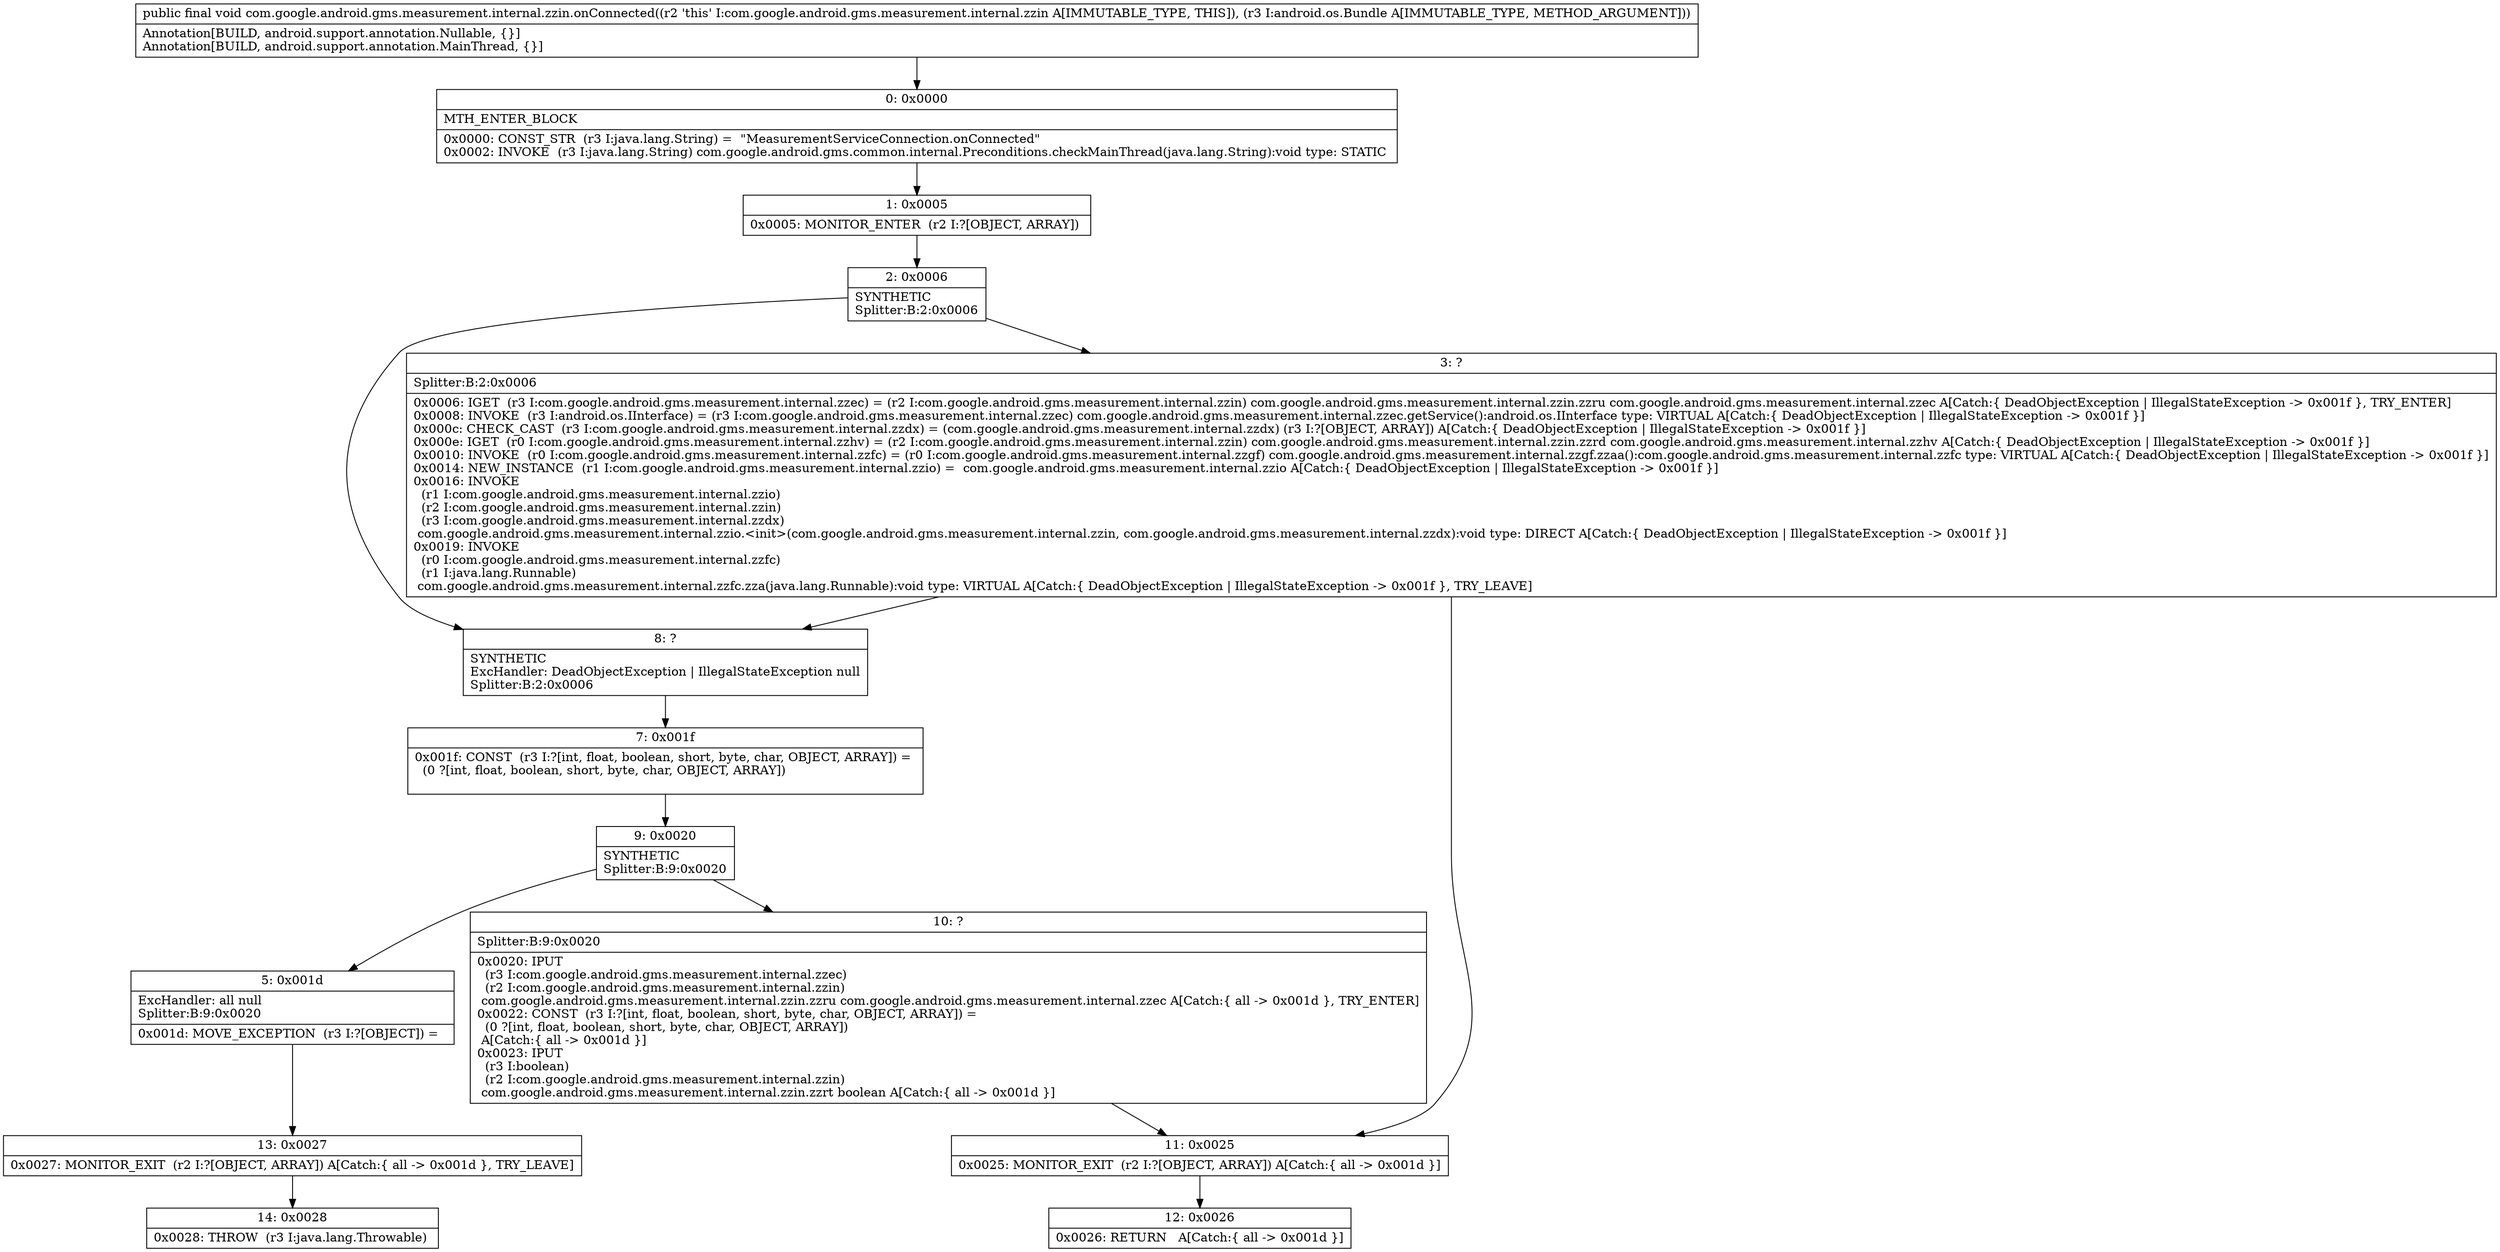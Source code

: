 digraph "CFG forcom.google.android.gms.measurement.internal.zzin.onConnected(Landroid\/os\/Bundle;)V" {
Node_0 [shape=record,label="{0\:\ 0x0000|MTH_ENTER_BLOCK\l|0x0000: CONST_STR  (r3 I:java.lang.String) =  \"MeasurementServiceConnection.onConnected\" \l0x0002: INVOKE  (r3 I:java.lang.String) com.google.android.gms.common.internal.Preconditions.checkMainThread(java.lang.String):void type: STATIC \l}"];
Node_1 [shape=record,label="{1\:\ 0x0005|0x0005: MONITOR_ENTER  (r2 I:?[OBJECT, ARRAY]) \l}"];
Node_2 [shape=record,label="{2\:\ 0x0006|SYNTHETIC\lSplitter:B:2:0x0006\l}"];
Node_3 [shape=record,label="{3\:\ ?|Splitter:B:2:0x0006\l|0x0006: IGET  (r3 I:com.google.android.gms.measurement.internal.zzec) = (r2 I:com.google.android.gms.measurement.internal.zzin) com.google.android.gms.measurement.internal.zzin.zzru com.google.android.gms.measurement.internal.zzec A[Catch:\{ DeadObjectException \| IllegalStateException \-\> 0x001f \}, TRY_ENTER]\l0x0008: INVOKE  (r3 I:android.os.IInterface) = (r3 I:com.google.android.gms.measurement.internal.zzec) com.google.android.gms.measurement.internal.zzec.getService():android.os.IInterface type: VIRTUAL A[Catch:\{ DeadObjectException \| IllegalStateException \-\> 0x001f \}]\l0x000c: CHECK_CAST  (r3 I:com.google.android.gms.measurement.internal.zzdx) = (com.google.android.gms.measurement.internal.zzdx) (r3 I:?[OBJECT, ARRAY]) A[Catch:\{ DeadObjectException \| IllegalStateException \-\> 0x001f \}]\l0x000e: IGET  (r0 I:com.google.android.gms.measurement.internal.zzhv) = (r2 I:com.google.android.gms.measurement.internal.zzin) com.google.android.gms.measurement.internal.zzin.zzrd com.google.android.gms.measurement.internal.zzhv A[Catch:\{ DeadObjectException \| IllegalStateException \-\> 0x001f \}]\l0x0010: INVOKE  (r0 I:com.google.android.gms.measurement.internal.zzfc) = (r0 I:com.google.android.gms.measurement.internal.zzgf) com.google.android.gms.measurement.internal.zzgf.zzaa():com.google.android.gms.measurement.internal.zzfc type: VIRTUAL A[Catch:\{ DeadObjectException \| IllegalStateException \-\> 0x001f \}]\l0x0014: NEW_INSTANCE  (r1 I:com.google.android.gms.measurement.internal.zzio) =  com.google.android.gms.measurement.internal.zzio A[Catch:\{ DeadObjectException \| IllegalStateException \-\> 0x001f \}]\l0x0016: INVOKE  \l  (r1 I:com.google.android.gms.measurement.internal.zzio)\l  (r2 I:com.google.android.gms.measurement.internal.zzin)\l  (r3 I:com.google.android.gms.measurement.internal.zzdx)\l com.google.android.gms.measurement.internal.zzio.\<init\>(com.google.android.gms.measurement.internal.zzin, com.google.android.gms.measurement.internal.zzdx):void type: DIRECT A[Catch:\{ DeadObjectException \| IllegalStateException \-\> 0x001f \}]\l0x0019: INVOKE  \l  (r0 I:com.google.android.gms.measurement.internal.zzfc)\l  (r1 I:java.lang.Runnable)\l com.google.android.gms.measurement.internal.zzfc.zza(java.lang.Runnable):void type: VIRTUAL A[Catch:\{ DeadObjectException \| IllegalStateException \-\> 0x001f \}, TRY_LEAVE]\l}"];
Node_5 [shape=record,label="{5\:\ 0x001d|ExcHandler: all null\lSplitter:B:9:0x0020\l|0x001d: MOVE_EXCEPTION  (r3 I:?[OBJECT]) =  \l}"];
Node_7 [shape=record,label="{7\:\ 0x001f|0x001f: CONST  (r3 I:?[int, float, boolean, short, byte, char, OBJECT, ARRAY]) = \l  (0 ?[int, float, boolean, short, byte, char, OBJECT, ARRAY])\l \l}"];
Node_8 [shape=record,label="{8\:\ ?|SYNTHETIC\lExcHandler: DeadObjectException \| IllegalStateException null\lSplitter:B:2:0x0006\l}"];
Node_9 [shape=record,label="{9\:\ 0x0020|SYNTHETIC\lSplitter:B:9:0x0020\l}"];
Node_10 [shape=record,label="{10\:\ ?|Splitter:B:9:0x0020\l|0x0020: IPUT  \l  (r3 I:com.google.android.gms.measurement.internal.zzec)\l  (r2 I:com.google.android.gms.measurement.internal.zzin)\l com.google.android.gms.measurement.internal.zzin.zzru com.google.android.gms.measurement.internal.zzec A[Catch:\{ all \-\> 0x001d \}, TRY_ENTER]\l0x0022: CONST  (r3 I:?[int, float, boolean, short, byte, char, OBJECT, ARRAY]) = \l  (0 ?[int, float, boolean, short, byte, char, OBJECT, ARRAY])\l A[Catch:\{ all \-\> 0x001d \}]\l0x0023: IPUT  \l  (r3 I:boolean)\l  (r2 I:com.google.android.gms.measurement.internal.zzin)\l com.google.android.gms.measurement.internal.zzin.zzrt boolean A[Catch:\{ all \-\> 0x001d \}]\l}"];
Node_11 [shape=record,label="{11\:\ 0x0025|0x0025: MONITOR_EXIT  (r2 I:?[OBJECT, ARRAY]) A[Catch:\{ all \-\> 0x001d \}]\l}"];
Node_12 [shape=record,label="{12\:\ 0x0026|0x0026: RETURN   A[Catch:\{ all \-\> 0x001d \}]\l}"];
Node_13 [shape=record,label="{13\:\ 0x0027|0x0027: MONITOR_EXIT  (r2 I:?[OBJECT, ARRAY]) A[Catch:\{ all \-\> 0x001d \}, TRY_LEAVE]\l}"];
Node_14 [shape=record,label="{14\:\ 0x0028|0x0028: THROW  (r3 I:java.lang.Throwable) \l}"];
MethodNode[shape=record,label="{public final void com.google.android.gms.measurement.internal.zzin.onConnected((r2 'this' I:com.google.android.gms.measurement.internal.zzin A[IMMUTABLE_TYPE, THIS]), (r3 I:android.os.Bundle A[IMMUTABLE_TYPE, METHOD_ARGUMENT]))  | Annotation[BUILD, android.support.annotation.Nullable, \{\}]\lAnnotation[BUILD, android.support.annotation.MainThread, \{\}]\l}"];
MethodNode -> Node_0;
Node_0 -> Node_1;
Node_1 -> Node_2;
Node_2 -> Node_3;
Node_2 -> Node_8;
Node_3 -> Node_8;
Node_3 -> Node_11;
Node_5 -> Node_13;
Node_7 -> Node_9;
Node_8 -> Node_7;
Node_9 -> Node_10;
Node_9 -> Node_5;
Node_10 -> Node_11;
Node_11 -> Node_12;
Node_13 -> Node_14;
}

